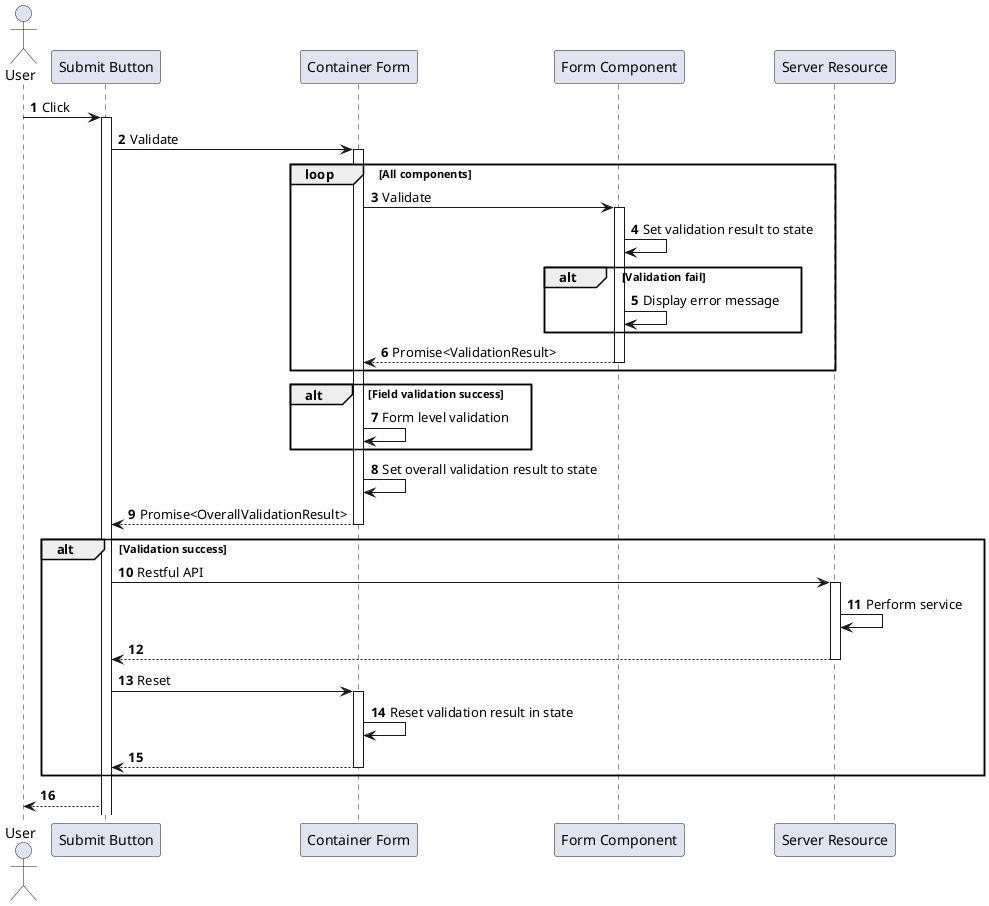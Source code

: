 @startuml
autonumber

Actor User
participant "Submit Button" as D
participant "Container Form" as A
participant "Form Component" as B
participant "Server Resource" as C

User -> D: Click
activate D
D -> A: Validate
activate A
loop All components
A -> B: Validate
activate B
B -> B: Set validation result to state
alt Validation fail
B -> B: Display error message
end 
B --> A: Promise<ValidationResult>
deactivate B
end
alt Field validation success
A -> A: Form level validation
end
A -> A: Set overall validation result to state
A --> D: Promise<OverallValidationResult>
deactivate A

alt Validation success
D -> C: Restful API
activate C
C -> C: Perform service
C --> D
deactivate C
D -> A: Reset
activate A
A -> A: Reset validation result in state
A --> D
deactivate A
end 'alt

D --> User

deactivate A

@enduml